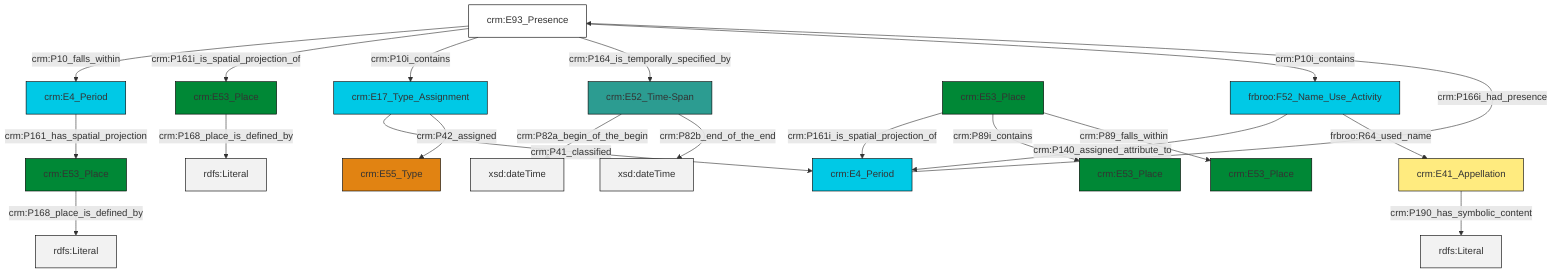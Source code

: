 graph TD
classDef Literal fill:#f2f2f2,stroke:#000000;
classDef CRM_Entity fill:#FFFFFF,stroke:#000000;
classDef Temporal_Entity fill:#00C9E6, stroke:#000000;
classDef Type fill:#E18312, stroke:#000000;
classDef Time-Span fill:#2C9C91, stroke:#000000;
classDef Appellation fill:#FFEB7F, stroke:#000000;
classDef Place fill:#008836, stroke:#000000;
classDef Persistent_Item fill:#B266B2, stroke:#000000;
classDef Conceptual_Object fill:#FFD700, stroke:#000000;
classDef Physical_Thing fill:#D2B48C, stroke:#000000;
classDef Actor fill:#f58aad, stroke:#000000;
classDef PC_Classes fill:#4ce600, stroke:#000000;
classDef Multi fill:#cccccc,stroke:#000000;

0["crm:E93_Presence"]:::CRM_Entity -->|crm:P10_falls_within| 6["crm:E4_Period"]:::Temporal_Entity
7["crm:E17_Type_Assignment"]:::Temporal_Entity -->|crm:P41_classified| 8["crm:E4_Period"]:::Temporal_Entity
10["crm:E52_Time-Span"]:::Time-Span -->|crm:P82a_begin_of_the_begin| 11[xsd:dateTime]:::Literal
8["crm:E4_Period"]:::Temporal_Entity -->|crm:P166i_had_presence| 0["crm:E93_Presence"]:::CRM_Entity
18["crm:E53_Place"]:::Place -->|crm:P161i_is_spatial_projection_of| 8["crm:E4_Period"]:::Temporal_Entity
0["crm:E93_Presence"]:::CRM_Entity -->|crm:P161i_is_spatial_projection_of| 2["crm:E53_Place"]:::Place
18["crm:E53_Place"]:::Place -->|crm:P89i_contains| 14["crm:E53_Place"]:::Place
2["crm:E53_Place"]:::Place -->|crm:P168_place_is_defined_by| 20[rdfs:Literal]:::Literal
18["crm:E53_Place"]:::Place -->|crm:P89_falls_within| 21["crm:E53_Place"]:::Place
22["frbroo:F52_Name_Use_Activity"]:::Temporal_Entity -->|crm:P140_assigned_attribute_to| 8["crm:E4_Period"]:::Temporal_Entity
6["crm:E4_Period"]:::Temporal_Entity -->|crm:P161_has_spatial_projection| 23["crm:E53_Place"]:::Place
22["frbroo:F52_Name_Use_Activity"]:::Temporal_Entity -->|frbroo:R64_used_name| 4["crm:E41_Appellation"]:::Appellation
23["crm:E53_Place"]:::Place -->|crm:P168_place_is_defined_by| 25[rdfs:Literal]:::Literal
0["crm:E93_Presence"]:::CRM_Entity -->|crm:P10i_contains| 7["crm:E17_Type_Assignment"]:::Temporal_Entity
10["crm:E52_Time-Span"]:::Time-Span -->|crm:P82b_end_of_the_end| 28[xsd:dateTime]:::Literal
7["crm:E17_Type_Assignment"]:::Temporal_Entity -->|crm:P42_assigned| 16["crm:E55_Type"]:::Type
0["crm:E93_Presence"]:::CRM_Entity -->|crm:P164_is_temporally_specified_by| 10["crm:E52_Time-Span"]:::Time-Span
0["crm:E93_Presence"]:::CRM_Entity -->|crm:P10i_contains| 22["frbroo:F52_Name_Use_Activity"]:::Temporal_Entity
4["crm:E41_Appellation"]:::Appellation -->|crm:P190_has_symbolic_content| 30[rdfs:Literal]:::Literal